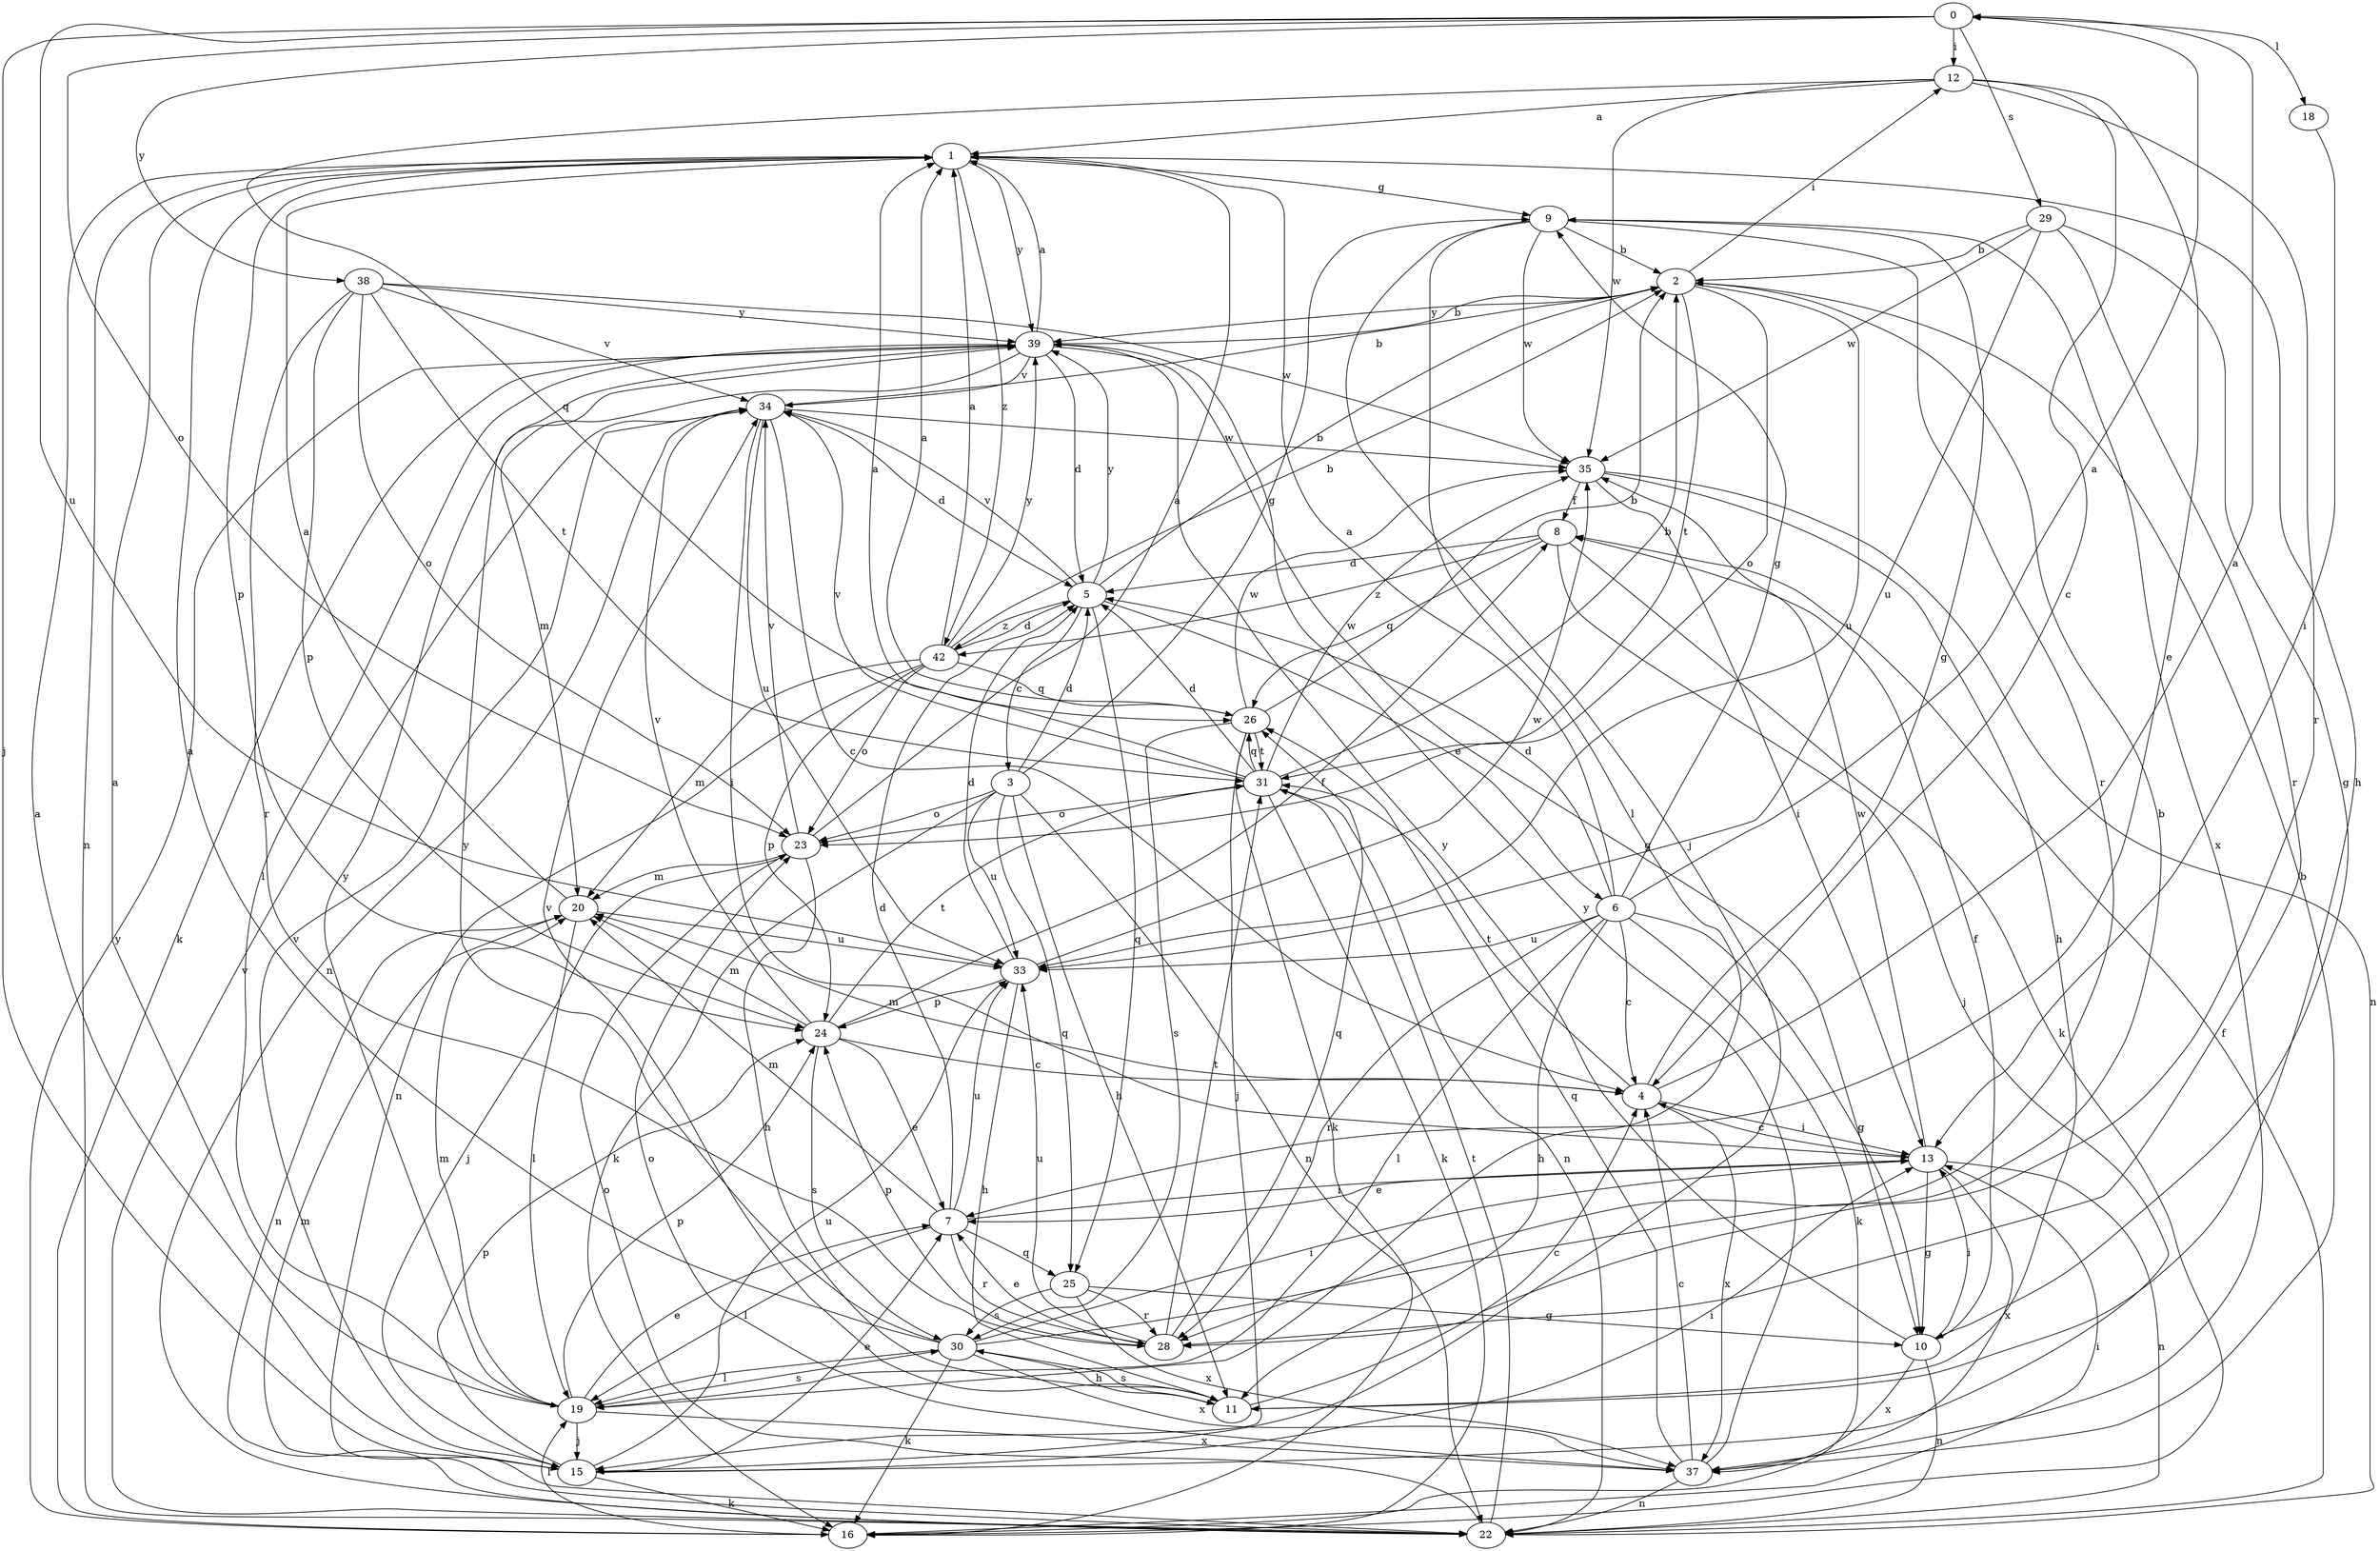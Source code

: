 strict digraph  {
0;
1;
2;
3;
4;
5;
6;
7;
8;
9;
10;
11;
12;
13;
15;
16;
18;
19;
20;
22;
23;
24;
25;
26;
28;
29;
30;
31;
33;
34;
35;
37;
38;
39;
42;
0 -> 12  [label=i];
0 -> 15  [label=j];
0 -> 18  [label=l];
0 -> 23  [label=o];
0 -> 29  [label=s];
0 -> 33  [label=u];
0 -> 38  [label=y];
1 -> 9  [label=g];
1 -> 11  [label=h];
1 -> 22  [label=n];
1 -> 24  [label=p];
1 -> 39  [label=y];
1 -> 42  [label=z];
2 -> 12  [label=i];
2 -> 23  [label=o];
2 -> 31  [label=t];
2 -> 33  [label=u];
2 -> 39  [label=y];
3 -> 5  [label=d];
3 -> 9  [label=g];
3 -> 11  [label=h];
3 -> 16  [label=k];
3 -> 22  [label=n];
3 -> 23  [label=o];
3 -> 25  [label=q];
3 -> 33  [label=u];
4 -> 0  [label=a];
4 -> 9  [label=g];
4 -> 13  [label=i];
4 -> 20  [label=m];
4 -> 31  [label=t];
4 -> 37  [label=x];
5 -> 2  [label=b];
5 -> 3  [label=c];
5 -> 6  [label=e];
5 -> 25  [label=q];
5 -> 34  [label=v];
5 -> 39  [label=y];
5 -> 42  [label=z];
6 -> 0  [label=a];
6 -> 1  [label=a];
6 -> 4  [label=c];
6 -> 5  [label=d];
6 -> 9  [label=g];
6 -> 10  [label=g];
6 -> 11  [label=h];
6 -> 16  [label=k];
6 -> 19  [label=l];
6 -> 28  [label=r];
6 -> 33  [label=u];
7 -> 5  [label=d];
7 -> 13  [label=i];
7 -> 19  [label=l];
7 -> 20  [label=m];
7 -> 25  [label=q];
7 -> 28  [label=r];
7 -> 33  [label=u];
8 -> 5  [label=d];
8 -> 15  [label=j];
8 -> 16  [label=k];
8 -> 26  [label=q];
8 -> 42  [label=z];
9 -> 2  [label=b];
9 -> 15  [label=j];
9 -> 19  [label=l];
9 -> 28  [label=r];
9 -> 35  [label=w];
9 -> 37  [label=x];
10 -> 8  [label=f];
10 -> 13  [label=i];
10 -> 22  [label=n];
10 -> 37  [label=x];
10 -> 39  [label=y];
11 -> 4  [label=c];
11 -> 30  [label=s];
11 -> 34  [label=v];
12 -> 1  [label=a];
12 -> 4  [label=c];
12 -> 7  [label=e];
12 -> 26  [label=q];
12 -> 28  [label=r];
12 -> 35  [label=w];
13 -> 4  [label=c];
13 -> 7  [label=e];
13 -> 10  [label=g];
13 -> 22  [label=n];
13 -> 35  [label=w];
13 -> 37  [label=x];
15 -> 1  [label=a];
15 -> 7  [label=e];
15 -> 13  [label=i];
15 -> 16  [label=k];
15 -> 24  [label=p];
15 -> 33  [label=u];
15 -> 34  [label=v];
16 -> 13  [label=i];
16 -> 19  [label=l];
16 -> 39  [label=y];
18 -> 13  [label=i];
19 -> 1  [label=a];
19 -> 7  [label=e];
19 -> 15  [label=j];
19 -> 20  [label=m];
19 -> 24  [label=p];
19 -> 30  [label=s];
19 -> 37  [label=x];
19 -> 39  [label=y];
20 -> 1  [label=a];
20 -> 19  [label=l];
20 -> 22  [label=n];
20 -> 33  [label=u];
22 -> 8  [label=f];
22 -> 20  [label=m];
22 -> 23  [label=o];
22 -> 31  [label=t];
22 -> 34  [label=v];
23 -> 1  [label=a];
23 -> 11  [label=h];
23 -> 15  [label=j];
23 -> 20  [label=m];
23 -> 34  [label=v];
24 -> 4  [label=c];
24 -> 7  [label=e];
24 -> 8  [label=f];
24 -> 20  [label=m];
24 -> 30  [label=s];
24 -> 31  [label=t];
24 -> 34  [label=v];
25 -> 10  [label=g];
25 -> 28  [label=r];
25 -> 30  [label=s];
25 -> 37  [label=x];
26 -> 1  [label=a];
26 -> 2  [label=b];
26 -> 15  [label=j];
26 -> 16  [label=k];
26 -> 30  [label=s];
26 -> 31  [label=t];
26 -> 35  [label=w];
28 -> 7  [label=e];
28 -> 24  [label=p];
28 -> 26  [label=q];
28 -> 31  [label=t];
28 -> 33  [label=u];
29 -> 2  [label=b];
29 -> 10  [label=g];
29 -> 28  [label=r];
29 -> 33  [label=u];
29 -> 35  [label=w];
30 -> 1  [label=a];
30 -> 2  [label=b];
30 -> 11  [label=h];
30 -> 13  [label=i];
30 -> 16  [label=k];
30 -> 19  [label=l];
30 -> 37  [label=x];
30 -> 39  [label=y];
31 -> 1  [label=a];
31 -> 2  [label=b];
31 -> 5  [label=d];
31 -> 16  [label=k];
31 -> 22  [label=n];
31 -> 23  [label=o];
31 -> 26  [label=q];
31 -> 34  [label=v];
31 -> 35  [label=w];
33 -> 5  [label=d];
33 -> 11  [label=h];
33 -> 24  [label=p];
33 -> 35  [label=w];
34 -> 2  [label=b];
34 -> 4  [label=c];
34 -> 5  [label=d];
34 -> 13  [label=i];
34 -> 22  [label=n];
34 -> 33  [label=u];
34 -> 35  [label=w];
35 -> 8  [label=f];
35 -> 11  [label=h];
35 -> 13  [label=i];
35 -> 22  [label=n];
37 -> 2  [label=b];
37 -> 4  [label=c];
37 -> 22  [label=n];
37 -> 23  [label=o];
37 -> 26  [label=q];
37 -> 39  [label=y];
38 -> 23  [label=o];
38 -> 24  [label=p];
38 -> 28  [label=r];
38 -> 31  [label=t];
38 -> 34  [label=v];
38 -> 35  [label=w];
38 -> 39  [label=y];
39 -> 1  [label=a];
39 -> 2  [label=b];
39 -> 5  [label=d];
39 -> 10  [label=g];
39 -> 16  [label=k];
39 -> 19  [label=l];
39 -> 20  [label=m];
39 -> 34  [label=v];
42 -> 1  [label=a];
42 -> 2  [label=b];
42 -> 5  [label=d];
42 -> 20  [label=m];
42 -> 22  [label=n];
42 -> 23  [label=o];
42 -> 24  [label=p];
42 -> 26  [label=q];
42 -> 39  [label=y];
}
